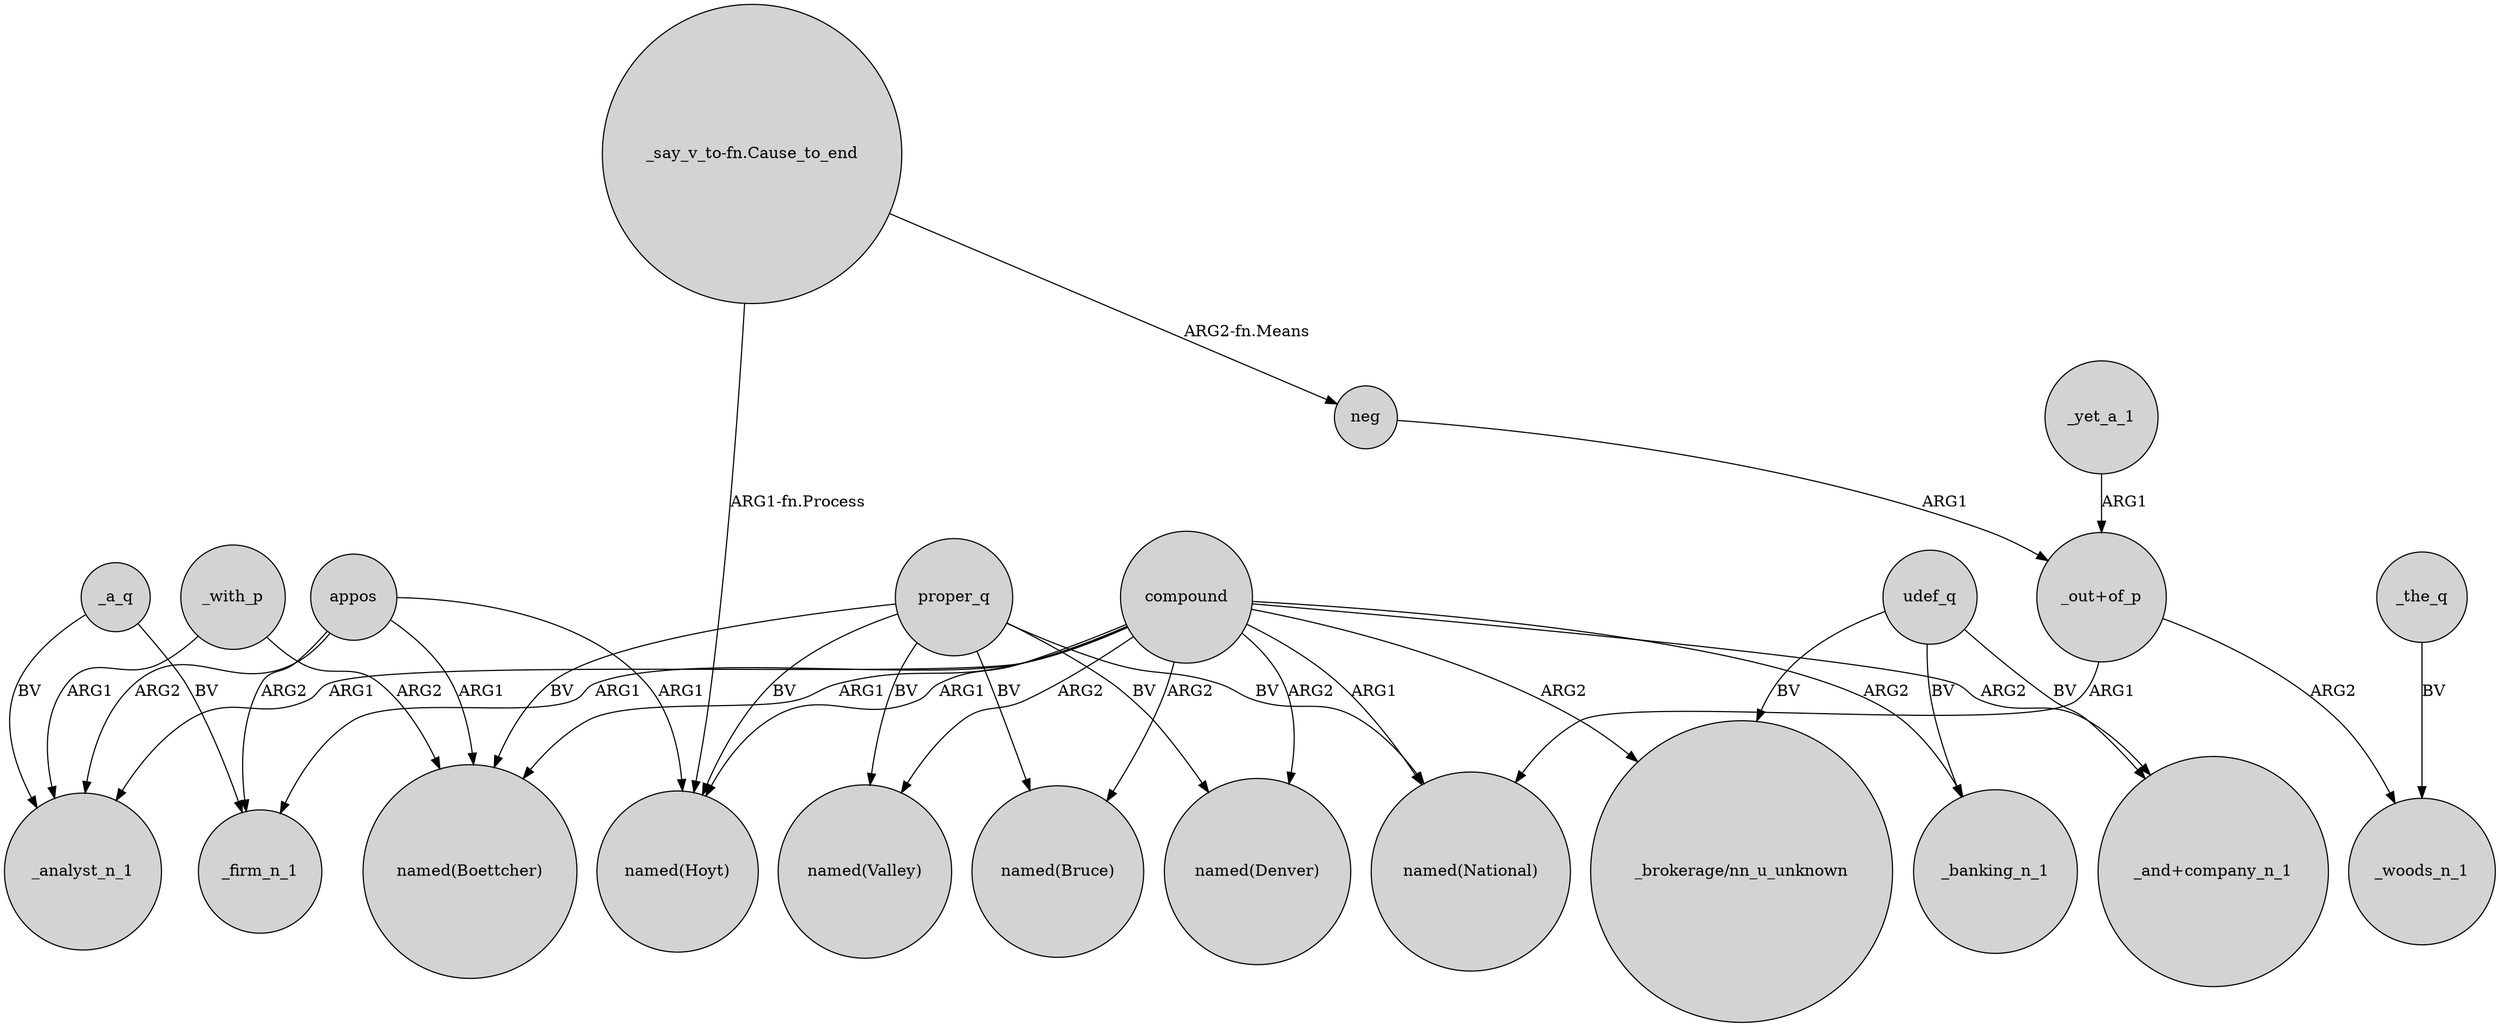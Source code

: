 digraph {
	node [shape=circle style=filled]
	proper_q -> "named(Valley)" [label=BV]
	compound -> "named(Valley)" [label=ARG2]
	proper_q -> "named(Hoyt)" [label=BV]
	compound -> "_and+company_n_1" [label=ARG2]
	appos -> _firm_n_1 [label=ARG2]
	_with_p -> _analyst_n_1 [label=ARG1]
	compound -> "_brokerage/nn_u_unknown" [label=ARG2]
	"_out+of_p" -> _woods_n_1 [label=ARG2]
	"_out+of_p" -> "named(National)" [label=ARG1]
	_the_q -> _woods_n_1 [label=BV]
	_a_q -> _analyst_n_1 [label=BV]
	udef_q -> "_brokerage/nn_u_unknown" [label=BV]
	"_say_v_to-fn.Cause_to_end" -> neg [label="ARG2-fn.Means"]
	compound -> "named(National)" [label=ARG1]
	compound -> "named(Bruce)" [label=ARG2]
	appos -> _analyst_n_1 [label=ARG2]
	compound -> _analyst_n_1 [label=ARG1]
	_yet_a_1 -> "_out+of_p" [label=ARG1]
	udef_q -> _banking_n_1 [label=BV]
	proper_q -> "named(Denver)" [label=BV]
	neg -> "_out+of_p" [label=ARG1]
	compound -> _banking_n_1 [label=ARG2]
	proper_q -> "named(Bruce)" [label=BV]
	_a_q -> _firm_n_1 [label=BV]
	appos -> "named(Hoyt)" [label=ARG1]
	compound -> _firm_n_1 [label=ARG1]
	appos -> "named(Boettcher)" [label=ARG1]
	compound -> "named(Hoyt)" [label=ARG1]
	udef_q -> "_and+company_n_1" [label=BV]
	proper_q -> "named(National)" [label=BV]
	compound -> "named(Denver)" [label=ARG2]
	proper_q -> "named(Boettcher)" [label=BV]
	compound -> "named(Boettcher)" [label=ARG1]
	"_say_v_to-fn.Cause_to_end" -> "named(Hoyt)" [label="ARG1-fn.Process"]
	_with_p -> "named(Boettcher)" [label=ARG2]
}
